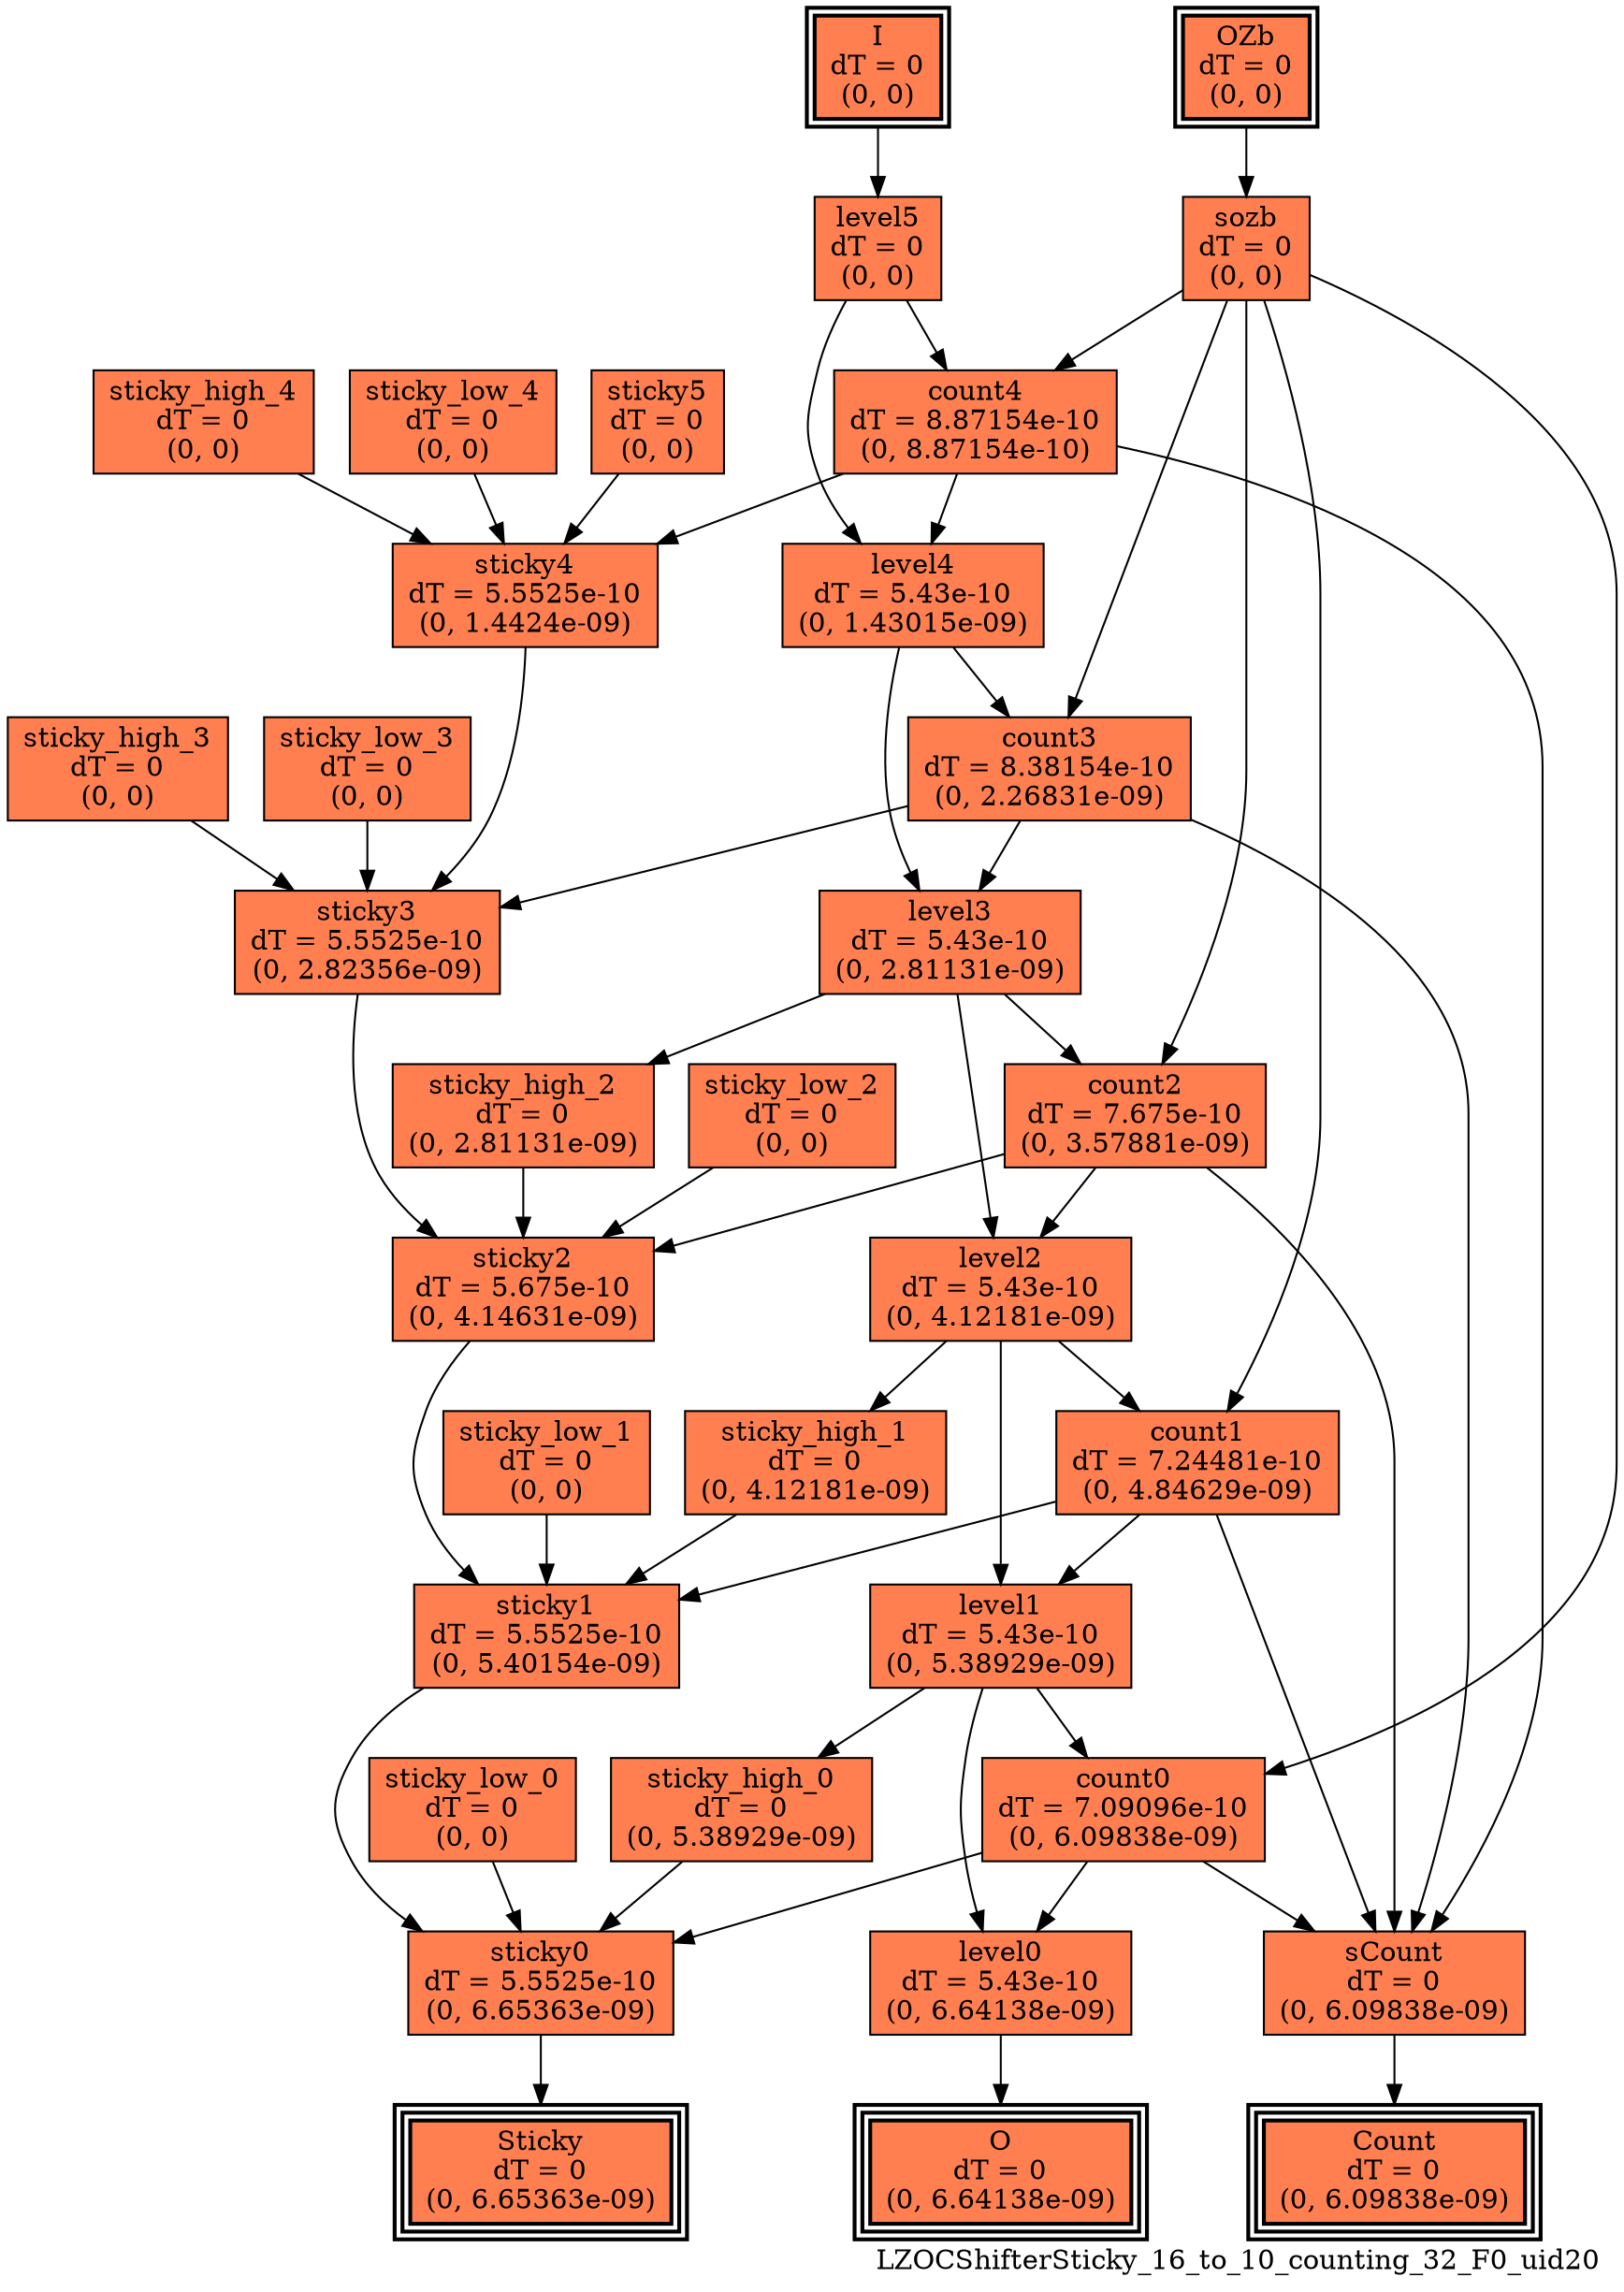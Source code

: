 digraph LZOCShifterSticky_16_to_10_counting_32_F0_uid20
{
	//graph drawing options
	label=LZOCShifterSticky_16_to_10_counting_32_F0_uid20;
	labelloc=bottom;
	labeljust=right;
	ratio=auto;
	nodesep=0.25;
	ranksep=0.5;

	//input/output signals of operator LZOCShifterSticky_16_to_10_counting_32_F0_uid20
	I__LZOCShifterSticky_16_to_10_counting_32_F0_uid20 [ label="I\ndT = 0\n(0, 0)", shape=box, color=black, style="bold, filled", fillcolor=coral, peripheries=2 ];
	OZb__LZOCShifterSticky_16_to_10_counting_32_F0_uid20 [ label="OZb\ndT = 0\n(0, 0)", shape=box, color=black, style="bold, filled", fillcolor=coral, peripheries=2 ];
	Count__LZOCShifterSticky_16_to_10_counting_32_F0_uid20 [ label="Count\ndT = 0\n(0, 6.09838e-09)", shape=box, color=black, style="bold, filled", fillcolor=coral, peripheries=3 ];
	O__LZOCShifterSticky_16_to_10_counting_32_F0_uid20 [ label="O\ndT = 0\n(0, 6.64138e-09)", shape=box, color=black, style="bold, filled", fillcolor=coral, peripheries=3 ];
	Sticky__LZOCShifterSticky_16_to_10_counting_32_F0_uid20 [ label="Sticky\ndT = 0\n(0, 6.65363e-09)", shape=box, color=black, style="bold, filled", fillcolor=coral, peripheries=3 ];
	{rank=same I__LZOCShifterSticky_16_to_10_counting_32_F0_uid20, OZb__LZOCShifterSticky_16_to_10_counting_32_F0_uid20};
	{rank=same Count__LZOCShifterSticky_16_to_10_counting_32_F0_uid20, O__LZOCShifterSticky_16_to_10_counting_32_F0_uid20, Sticky__LZOCShifterSticky_16_to_10_counting_32_F0_uid20};
	//internal signals of operator LZOCShifterSticky_16_to_10_counting_32_F0_uid20
	level5__LZOCShifterSticky_16_to_10_counting_32_F0_uid20 [ label="level5\ndT = 0\n(0, 0)", shape=box, color=black, style=filled, fillcolor=coral, peripheries=1 ];
	sozb__LZOCShifterSticky_16_to_10_counting_32_F0_uid20 [ label="sozb\ndT = 0\n(0, 0)", shape=box, color=black, style=filled, fillcolor=coral, peripheries=1 ];
	sticky5__LZOCShifterSticky_16_to_10_counting_32_F0_uid20 [ label="sticky5\ndT = 0\n(0, 0)", shape=box, color=black, style=filled, fillcolor=coral, peripheries=1 ];
	count4__LZOCShifterSticky_16_to_10_counting_32_F0_uid20 [ label="count4\ndT = 8.87154e-10\n(0, 8.87154e-10)", shape=box, color=black, style=filled, fillcolor=coral, peripheries=1 ];
	level4__LZOCShifterSticky_16_to_10_counting_32_F0_uid20 [ label="level4\ndT = 5.43e-10\n(0, 1.43015e-09)", shape=box, color=black, style=filled, fillcolor=coral, peripheries=1 ];
	sticky_high_4__LZOCShifterSticky_16_to_10_counting_32_F0_uid20 [ label="sticky_high_4\ndT = 0\n(0, 0)", shape=box, color=black, style=filled, fillcolor=coral, peripheries=1 ];
	sticky_low_4__LZOCShifterSticky_16_to_10_counting_32_F0_uid20 [ label="sticky_low_4\ndT = 0\n(0, 0)", shape=box, color=black, style=filled, fillcolor=coral, peripheries=1 ];
	sticky4__LZOCShifterSticky_16_to_10_counting_32_F0_uid20 [ label="sticky4\ndT = 5.5525e-10\n(0, 1.4424e-09)", shape=box, color=black, style=filled, fillcolor=coral, peripheries=1 ];
	count3__LZOCShifterSticky_16_to_10_counting_32_F0_uid20 [ label="count3\ndT = 8.38154e-10\n(0, 2.26831e-09)", shape=box, color=black, style=filled, fillcolor=coral, peripheries=1 ];
	level3__LZOCShifterSticky_16_to_10_counting_32_F0_uid20 [ label="level3\ndT = 5.43e-10\n(0, 2.81131e-09)", shape=box, color=black, style=filled, fillcolor=coral, peripheries=1 ];
	sticky_high_3__LZOCShifterSticky_16_to_10_counting_32_F0_uid20 [ label="sticky_high_3\ndT = 0\n(0, 0)", shape=box, color=black, style=filled, fillcolor=coral, peripheries=1 ];
	sticky_low_3__LZOCShifterSticky_16_to_10_counting_32_F0_uid20 [ label="sticky_low_3\ndT = 0\n(0, 0)", shape=box, color=black, style=filled, fillcolor=coral, peripheries=1 ];
	sticky3__LZOCShifterSticky_16_to_10_counting_32_F0_uid20 [ label="sticky3\ndT = 5.5525e-10\n(0, 2.82356e-09)", shape=box, color=black, style=filled, fillcolor=coral, peripheries=1 ];
	count2__LZOCShifterSticky_16_to_10_counting_32_F0_uid20 [ label="count2\ndT = 7.675e-10\n(0, 3.57881e-09)", shape=box, color=black, style=filled, fillcolor=coral, peripheries=1 ];
	level2__LZOCShifterSticky_16_to_10_counting_32_F0_uid20 [ label="level2\ndT = 5.43e-10\n(0, 4.12181e-09)", shape=box, color=black, style=filled, fillcolor=coral, peripheries=1 ];
	sticky_high_2__LZOCShifterSticky_16_to_10_counting_32_F0_uid20 [ label="sticky_high_2\ndT = 0\n(0, 2.81131e-09)", shape=box, color=black, style=filled, fillcolor=coral, peripheries=1 ];
	sticky_low_2__LZOCShifterSticky_16_to_10_counting_32_F0_uid20 [ label="sticky_low_2\ndT = 0\n(0, 0)", shape=box, color=black, style=filled, fillcolor=coral, peripheries=1 ];
	sticky2__LZOCShifterSticky_16_to_10_counting_32_F0_uid20 [ label="sticky2\ndT = 5.675e-10\n(0, 4.14631e-09)", shape=box, color=black, style=filled, fillcolor=coral, peripheries=1 ];
	count1__LZOCShifterSticky_16_to_10_counting_32_F0_uid20 [ label="count1\ndT = 7.24481e-10\n(0, 4.84629e-09)", shape=box, color=black, style=filled, fillcolor=coral, peripheries=1 ];
	level1__LZOCShifterSticky_16_to_10_counting_32_F0_uid20 [ label="level1\ndT = 5.43e-10\n(0, 5.38929e-09)", shape=box, color=black, style=filled, fillcolor=coral, peripheries=1 ];
	sticky_high_1__LZOCShifterSticky_16_to_10_counting_32_F0_uid20 [ label="sticky_high_1\ndT = 0\n(0, 4.12181e-09)", shape=box, color=black, style=filled, fillcolor=coral, peripheries=1 ];
	sticky_low_1__LZOCShifterSticky_16_to_10_counting_32_F0_uid20 [ label="sticky_low_1\ndT = 0\n(0, 0)", shape=box, color=black, style=filled, fillcolor=coral, peripheries=1 ];
	sticky1__LZOCShifterSticky_16_to_10_counting_32_F0_uid20 [ label="sticky1\ndT = 5.5525e-10\n(0, 5.40154e-09)", shape=box, color=black, style=filled, fillcolor=coral, peripheries=1 ];
	count0__LZOCShifterSticky_16_to_10_counting_32_F0_uid20 [ label="count0\ndT = 7.09096e-10\n(0, 6.09838e-09)", shape=box, color=black, style=filled, fillcolor=coral, peripheries=1 ];
	level0__LZOCShifterSticky_16_to_10_counting_32_F0_uid20 [ label="level0\ndT = 5.43e-10\n(0, 6.64138e-09)", shape=box, color=black, style=filled, fillcolor=coral, peripheries=1 ];
	sticky_high_0__LZOCShifterSticky_16_to_10_counting_32_F0_uid20 [ label="sticky_high_0\ndT = 0\n(0, 5.38929e-09)", shape=box, color=black, style=filled, fillcolor=coral, peripheries=1 ];
	sticky_low_0__LZOCShifterSticky_16_to_10_counting_32_F0_uid20 [ label="sticky_low_0\ndT = 0\n(0, 0)", shape=box, color=black, style=filled, fillcolor=coral, peripheries=1 ];
	sticky0__LZOCShifterSticky_16_to_10_counting_32_F0_uid20 [ label="sticky0\ndT = 5.5525e-10\n(0, 6.65363e-09)", shape=box, color=black, style=filled, fillcolor=coral, peripheries=1 ];
	sCount__LZOCShifterSticky_16_to_10_counting_32_F0_uid20 [ label="sCount\ndT = 0\n(0, 6.09838e-09)", shape=box, color=black, style=filled, fillcolor=coral, peripheries=1 ];

	//subcomponents of operator LZOCShifterSticky_16_to_10_counting_32_F0_uid20

	//input and internal signal connections of operator LZOCShifterSticky_16_to_10_counting_32_F0_uid20
	I__LZOCShifterSticky_16_to_10_counting_32_F0_uid20 -> level5__LZOCShifterSticky_16_to_10_counting_32_F0_uid20 [ arrowhead=normal, arrowsize=1.0, arrowtail=normal, color=black, dir=forward  ];
	OZb__LZOCShifterSticky_16_to_10_counting_32_F0_uid20 -> sozb__LZOCShifterSticky_16_to_10_counting_32_F0_uid20 [ arrowhead=normal, arrowsize=1.0, arrowtail=normal, color=black, dir=forward  ];
	level5__LZOCShifterSticky_16_to_10_counting_32_F0_uid20 -> count4__LZOCShifterSticky_16_to_10_counting_32_F0_uid20 [ arrowhead=normal, arrowsize=1.0, arrowtail=normal, color=black, dir=forward  ];
	level5__LZOCShifterSticky_16_to_10_counting_32_F0_uid20 -> level4__LZOCShifterSticky_16_to_10_counting_32_F0_uid20 [ arrowhead=normal, arrowsize=1.0, arrowtail=normal, color=black, dir=forward  ];
	sozb__LZOCShifterSticky_16_to_10_counting_32_F0_uid20 -> count4__LZOCShifterSticky_16_to_10_counting_32_F0_uid20 [ arrowhead=normal, arrowsize=1.0, arrowtail=normal, color=black, dir=forward  ];
	sozb__LZOCShifterSticky_16_to_10_counting_32_F0_uid20 -> count3__LZOCShifterSticky_16_to_10_counting_32_F0_uid20 [ arrowhead=normal, arrowsize=1.0, arrowtail=normal, color=black, dir=forward  ];
	sozb__LZOCShifterSticky_16_to_10_counting_32_F0_uid20 -> count2__LZOCShifterSticky_16_to_10_counting_32_F0_uid20 [ arrowhead=normal, arrowsize=1.0, arrowtail=normal, color=black, dir=forward  ];
	sozb__LZOCShifterSticky_16_to_10_counting_32_F0_uid20 -> count1__LZOCShifterSticky_16_to_10_counting_32_F0_uid20 [ arrowhead=normal, arrowsize=1.0, arrowtail=normal, color=black, dir=forward  ];
	sozb__LZOCShifterSticky_16_to_10_counting_32_F0_uid20 -> count0__LZOCShifterSticky_16_to_10_counting_32_F0_uid20 [ arrowhead=normal, arrowsize=1.0, arrowtail=normal, color=black, dir=forward  ];
	sticky5__LZOCShifterSticky_16_to_10_counting_32_F0_uid20 -> sticky4__LZOCShifterSticky_16_to_10_counting_32_F0_uid20 [ arrowhead=normal, arrowsize=1.0, arrowtail=normal, color=black, dir=forward  ];
	count4__LZOCShifterSticky_16_to_10_counting_32_F0_uid20 -> level4__LZOCShifterSticky_16_to_10_counting_32_F0_uid20 [ arrowhead=normal, arrowsize=1.0, arrowtail=normal, color=black, dir=forward  ];
	count4__LZOCShifterSticky_16_to_10_counting_32_F0_uid20 -> sticky4__LZOCShifterSticky_16_to_10_counting_32_F0_uid20 [ arrowhead=normal, arrowsize=1.0, arrowtail=normal, color=black, dir=forward  ];
	count4__LZOCShifterSticky_16_to_10_counting_32_F0_uid20 -> sCount__LZOCShifterSticky_16_to_10_counting_32_F0_uid20 [ arrowhead=normal, arrowsize=1.0, arrowtail=normal, color=black, dir=forward  ];
	level4__LZOCShifterSticky_16_to_10_counting_32_F0_uid20 -> count3__LZOCShifterSticky_16_to_10_counting_32_F0_uid20 [ arrowhead=normal, arrowsize=1.0, arrowtail=normal, color=black, dir=forward  ];
	level4__LZOCShifterSticky_16_to_10_counting_32_F0_uid20 -> level3__LZOCShifterSticky_16_to_10_counting_32_F0_uid20 [ arrowhead=normal, arrowsize=1.0, arrowtail=normal, color=black, dir=forward  ];
	sticky_high_4__LZOCShifterSticky_16_to_10_counting_32_F0_uid20 -> sticky4__LZOCShifterSticky_16_to_10_counting_32_F0_uid20 [ arrowhead=normal, arrowsize=1.0, arrowtail=normal, color=black, dir=forward  ];
	sticky_low_4__LZOCShifterSticky_16_to_10_counting_32_F0_uid20 -> sticky4__LZOCShifterSticky_16_to_10_counting_32_F0_uid20 [ arrowhead=normal, arrowsize=1.0, arrowtail=normal, color=black, dir=forward  ];
	sticky4__LZOCShifterSticky_16_to_10_counting_32_F0_uid20 -> sticky3__LZOCShifterSticky_16_to_10_counting_32_F0_uid20 [ arrowhead=normal, arrowsize=1.0, arrowtail=normal, color=black, dir=forward  ];
	count3__LZOCShifterSticky_16_to_10_counting_32_F0_uid20 -> level3__LZOCShifterSticky_16_to_10_counting_32_F0_uid20 [ arrowhead=normal, arrowsize=1.0, arrowtail=normal, color=black, dir=forward  ];
	count3__LZOCShifterSticky_16_to_10_counting_32_F0_uid20 -> sticky3__LZOCShifterSticky_16_to_10_counting_32_F0_uid20 [ arrowhead=normal, arrowsize=1.0, arrowtail=normal, color=black, dir=forward  ];
	count3__LZOCShifterSticky_16_to_10_counting_32_F0_uid20 -> sCount__LZOCShifterSticky_16_to_10_counting_32_F0_uid20 [ arrowhead=normal, arrowsize=1.0, arrowtail=normal, color=black, dir=forward  ];
	level3__LZOCShifterSticky_16_to_10_counting_32_F0_uid20 -> count2__LZOCShifterSticky_16_to_10_counting_32_F0_uid20 [ arrowhead=normal, arrowsize=1.0, arrowtail=normal, color=black, dir=forward  ];
	level3__LZOCShifterSticky_16_to_10_counting_32_F0_uid20 -> level2__LZOCShifterSticky_16_to_10_counting_32_F0_uid20 [ arrowhead=normal, arrowsize=1.0, arrowtail=normal, color=black, dir=forward  ];
	level3__LZOCShifterSticky_16_to_10_counting_32_F0_uid20 -> sticky_high_2__LZOCShifterSticky_16_to_10_counting_32_F0_uid20 [ arrowhead=normal, arrowsize=1.0, arrowtail=normal, color=black, dir=forward  ];
	sticky_high_3__LZOCShifterSticky_16_to_10_counting_32_F0_uid20 -> sticky3__LZOCShifterSticky_16_to_10_counting_32_F0_uid20 [ arrowhead=normal, arrowsize=1.0, arrowtail=normal, color=black, dir=forward  ];
	sticky_low_3__LZOCShifterSticky_16_to_10_counting_32_F0_uid20 -> sticky3__LZOCShifterSticky_16_to_10_counting_32_F0_uid20 [ arrowhead=normal, arrowsize=1.0, arrowtail=normal, color=black, dir=forward  ];
	sticky3__LZOCShifterSticky_16_to_10_counting_32_F0_uid20 -> sticky2__LZOCShifterSticky_16_to_10_counting_32_F0_uid20 [ arrowhead=normal, arrowsize=1.0, arrowtail=normal, color=black, dir=forward  ];
	count2__LZOCShifterSticky_16_to_10_counting_32_F0_uid20 -> level2__LZOCShifterSticky_16_to_10_counting_32_F0_uid20 [ arrowhead=normal, arrowsize=1.0, arrowtail=normal, color=black, dir=forward  ];
	count2__LZOCShifterSticky_16_to_10_counting_32_F0_uid20 -> sticky2__LZOCShifterSticky_16_to_10_counting_32_F0_uid20 [ arrowhead=normal, arrowsize=1.0, arrowtail=normal, color=black, dir=forward  ];
	count2__LZOCShifterSticky_16_to_10_counting_32_F0_uid20 -> sCount__LZOCShifterSticky_16_to_10_counting_32_F0_uid20 [ arrowhead=normal, arrowsize=1.0, arrowtail=normal, color=black, dir=forward  ];
	level2__LZOCShifterSticky_16_to_10_counting_32_F0_uid20 -> count1__LZOCShifterSticky_16_to_10_counting_32_F0_uid20 [ arrowhead=normal, arrowsize=1.0, arrowtail=normal, color=black, dir=forward  ];
	level2__LZOCShifterSticky_16_to_10_counting_32_F0_uid20 -> level1__LZOCShifterSticky_16_to_10_counting_32_F0_uid20 [ arrowhead=normal, arrowsize=1.0, arrowtail=normal, color=black, dir=forward  ];
	level2__LZOCShifterSticky_16_to_10_counting_32_F0_uid20 -> sticky_high_1__LZOCShifterSticky_16_to_10_counting_32_F0_uid20 [ arrowhead=normal, arrowsize=1.0, arrowtail=normal, color=black, dir=forward  ];
	sticky_high_2__LZOCShifterSticky_16_to_10_counting_32_F0_uid20 -> sticky2__LZOCShifterSticky_16_to_10_counting_32_F0_uid20 [ arrowhead=normal, arrowsize=1.0, arrowtail=normal, color=black, dir=forward  ];
	sticky_low_2__LZOCShifterSticky_16_to_10_counting_32_F0_uid20 -> sticky2__LZOCShifterSticky_16_to_10_counting_32_F0_uid20 [ arrowhead=normal, arrowsize=1.0, arrowtail=normal, color=black, dir=forward  ];
	sticky2__LZOCShifterSticky_16_to_10_counting_32_F0_uid20 -> sticky1__LZOCShifterSticky_16_to_10_counting_32_F0_uid20 [ arrowhead=normal, arrowsize=1.0, arrowtail=normal, color=black, dir=forward  ];
	count1__LZOCShifterSticky_16_to_10_counting_32_F0_uid20 -> level1__LZOCShifterSticky_16_to_10_counting_32_F0_uid20 [ arrowhead=normal, arrowsize=1.0, arrowtail=normal, color=black, dir=forward  ];
	count1__LZOCShifterSticky_16_to_10_counting_32_F0_uid20 -> sticky1__LZOCShifterSticky_16_to_10_counting_32_F0_uid20 [ arrowhead=normal, arrowsize=1.0, arrowtail=normal, color=black, dir=forward  ];
	count1__LZOCShifterSticky_16_to_10_counting_32_F0_uid20 -> sCount__LZOCShifterSticky_16_to_10_counting_32_F0_uid20 [ arrowhead=normal, arrowsize=1.0, arrowtail=normal, color=black, dir=forward  ];
	level1__LZOCShifterSticky_16_to_10_counting_32_F0_uid20 -> count0__LZOCShifterSticky_16_to_10_counting_32_F0_uid20 [ arrowhead=normal, arrowsize=1.0, arrowtail=normal, color=black, dir=forward  ];
	level1__LZOCShifterSticky_16_to_10_counting_32_F0_uid20 -> level0__LZOCShifterSticky_16_to_10_counting_32_F0_uid20 [ arrowhead=normal, arrowsize=1.0, arrowtail=normal, color=black, dir=forward  ];
	level1__LZOCShifterSticky_16_to_10_counting_32_F0_uid20 -> sticky_high_0__LZOCShifterSticky_16_to_10_counting_32_F0_uid20 [ arrowhead=normal, arrowsize=1.0, arrowtail=normal, color=black, dir=forward  ];
	sticky_high_1__LZOCShifterSticky_16_to_10_counting_32_F0_uid20 -> sticky1__LZOCShifterSticky_16_to_10_counting_32_F0_uid20 [ arrowhead=normal, arrowsize=1.0, arrowtail=normal, color=black, dir=forward  ];
	sticky_low_1__LZOCShifterSticky_16_to_10_counting_32_F0_uid20 -> sticky1__LZOCShifterSticky_16_to_10_counting_32_F0_uid20 [ arrowhead=normal, arrowsize=1.0, arrowtail=normal, color=black, dir=forward  ];
	sticky1__LZOCShifterSticky_16_to_10_counting_32_F0_uid20 -> sticky0__LZOCShifterSticky_16_to_10_counting_32_F0_uid20 [ arrowhead=normal, arrowsize=1.0, arrowtail=normal, color=black, dir=forward  ];
	count0__LZOCShifterSticky_16_to_10_counting_32_F0_uid20 -> level0__LZOCShifterSticky_16_to_10_counting_32_F0_uid20 [ arrowhead=normal, arrowsize=1.0, arrowtail=normal, color=black, dir=forward  ];
	count0__LZOCShifterSticky_16_to_10_counting_32_F0_uid20 -> sticky0__LZOCShifterSticky_16_to_10_counting_32_F0_uid20 [ arrowhead=normal, arrowsize=1.0, arrowtail=normal, color=black, dir=forward  ];
	count0__LZOCShifterSticky_16_to_10_counting_32_F0_uid20 -> sCount__LZOCShifterSticky_16_to_10_counting_32_F0_uid20 [ arrowhead=normal, arrowsize=1.0, arrowtail=normal, color=black, dir=forward  ];
	level0__LZOCShifterSticky_16_to_10_counting_32_F0_uid20 -> O__LZOCShifterSticky_16_to_10_counting_32_F0_uid20 [ arrowhead=normal, arrowsize=1.0, arrowtail=normal, color=black, dir=forward  ];
	sticky_high_0__LZOCShifterSticky_16_to_10_counting_32_F0_uid20 -> sticky0__LZOCShifterSticky_16_to_10_counting_32_F0_uid20 [ arrowhead=normal, arrowsize=1.0, arrowtail=normal, color=black, dir=forward  ];
	sticky_low_0__LZOCShifterSticky_16_to_10_counting_32_F0_uid20 -> sticky0__LZOCShifterSticky_16_to_10_counting_32_F0_uid20 [ arrowhead=normal, arrowsize=1.0, arrowtail=normal, color=black, dir=forward  ];
	sticky0__LZOCShifterSticky_16_to_10_counting_32_F0_uid20 -> Sticky__LZOCShifterSticky_16_to_10_counting_32_F0_uid20 [ arrowhead=normal, arrowsize=1.0, arrowtail=normal, color=black, dir=forward  ];
	sCount__LZOCShifterSticky_16_to_10_counting_32_F0_uid20 -> Count__LZOCShifterSticky_16_to_10_counting_32_F0_uid20 [ arrowhead=normal, arrowsize=1.0, arrowtail=normal, color=black, dir=forward  ];
}

